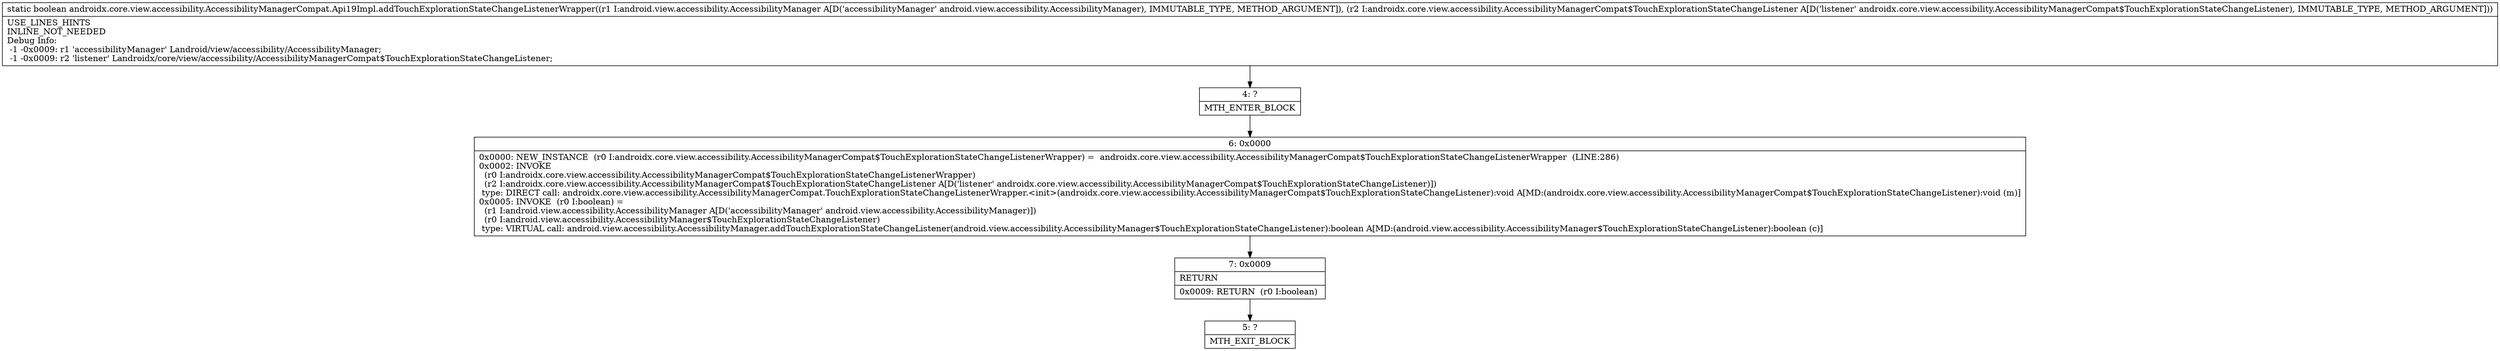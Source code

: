 digraph "CFG forandroidx.core.view.accessibility.AccessibilityManagerCompat.Api19Impl.addTouchExplorationStateChangeListenerWrapper(Landroid\/view\/accessibility\/AccessibilityManager;Landroidx\/core\/view\/accessibility\/AccessibilityManagerCompat$TouchExplorationStateChangeListener;)Z" {
Node_4 [shape=record,label="{4\:\ ?|MTH_ENTER_BLOCK\l}"];
Node_6 [shape=record,label="{6\:\ 0x0000|0x0000: NEW_INSTANCE  (r0 I:androidx.core.view.accessibility.AccessibilityManagerCompat$TouchExplorationStateChangeListenerWrapper) =  androidx.core.view.accessibility.AccessibilityManagerCompat$TouchExplorationStateChangeListenerWrapper  (LINE:286)\l0x0002: INVOKE  \l  (r0 I:androidx.core.view.accessibility.AccessibilityManagerCompat$TouchExplorationStateChangeListenerWrapper)\l  (r2 I:androidx.core.view.accessibility.AccessibilityManagerCompat$TouchExplorationStateChangeListener A[D('listener' androidx.core.view.accessibility.AccessibilityManagerCompat$TouchExplorationStateChangeListener)])\l type: DIRECT call: androidx.core.view.accessibility.AccessibilityManagerCompat.TouchExplorationStateChangeListenerWrapper.\<init\>(androidx.core.view.accessibility.AccessibilityManagerCompat$TouchExplorationStateChangeListener):void A[MD:(androidx.core.view.accessibility.AccessibilityManagerCompat$TouchExplorationStateChangeListener):void (m)]\l0x0005: INVOKE  (r0 I:boolean) = \l  (r1 I:android.view.accessibility.AccessibilityManager A[D('accessibilityManager' android.view.accessibility.AccessibilityManager)])\l  (r0 I:android.view.accessibility.AccessibilityManager$TouchExplorationStateChangeListener)\l type: VIRTUAL call: android.view.accessibility.AccessibilityManager.addTouchExplorationStateChangeListener(android.view.accessibility.AccessibilityManager$TouchExplorationStateChangeListener):boolean A[MD:(android.view.accessibility.AccessibilityManager$TouchExplorationStateChangeListener):boolean (c)]\l}"];
Node_7 [shape=record,label="{7\:\ 0x0009|RETURN\l|0x0009: RETURN  (r0 I:boolean) \l}"];
Node_5 [shape=record,label="{5\:\ ?|MTH_EXIT_BLOCK\l}"];
MethodNode[shape=record,label="{static boolean androidx.core.view.accessibility.AccessibilityManagerCompat.Api19Impl.addTouchExplorationStateChangeListenerWrapper((r1 I:android.view.accessibility.AccessibilityManager A[D('accessibilityManager' android.view.accessibility.AccessibilityManager), IMMUTABLE_TYPE, METHOD_ARGUMENT]), (r2 I:androidx.core.view.accessibility.AccessibilityManagerCompat$TouchExplorationStateChangeListener A[D('listener' androidx.core.view.accessibility.AccessibilityManagerCompat$TouchExplorationStateChangeListener), IMMUTABLE_TYPE, METHOD_ARGUMENT]))  | USE_LINES_HINTS\lINLINE_NOT_NEEDED\lDebug Info:\l  \-1 \-0x0009: r1 'accessibilityManager' Landroid\/view\/accessibility\/AccessibilityManager;\l  \-1 \-0x0009: r2 'listener' Landroidx\/core\/view\/accessibility\/AccessibilityManagerCompat$TouchExplorationStateChangeListener;\l}"];
MethodNode -> Node_4;Node_4 -> Node_6;
Node_6 -> Node_7;
Node_7 -> Node_5;
}

